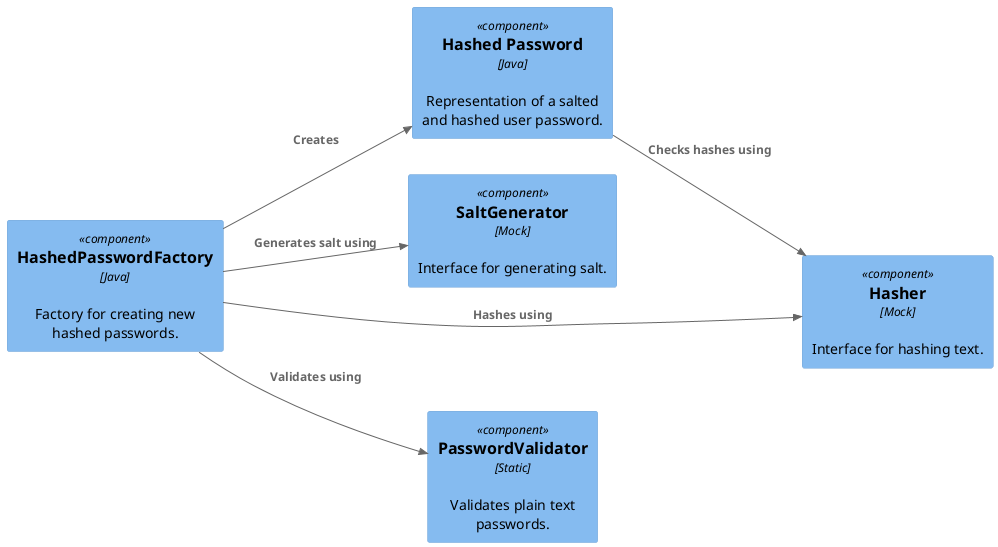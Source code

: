 @startuml
!include <C4/C4_Component.puml>

left to right direction

Component(hashedPassword, "Hashed Password", "Java", "Representation of a salted and hashed user password.")
Component(hashedPasswordFactory, "HashedPasswordFactory", "Java", "Factory for creating new hashed passwords.")
Component(saltGenerator, "SaltGenerator", "Mock", "Interface for generating salt.")
Component(hasher, "Hasher", "Mock", "Interface for hashing text.")
Component(passwordValidator, "PasswordValidator", "Static", "Validates plain text passwords.")


Rel(hashedPassword, hasher, "Checks hashes using")
Rel(hashedPasswordFactory, hasher, "Hashes using")
Rel(hashedPasswordFactory, saltGenerator, "Generates salt using")
Rel(hashedPasswordFactory, hashedPassword, "Creates")
Rel(hashedPasswordFactory, passwordValidator, "Validates using")

@enduml
